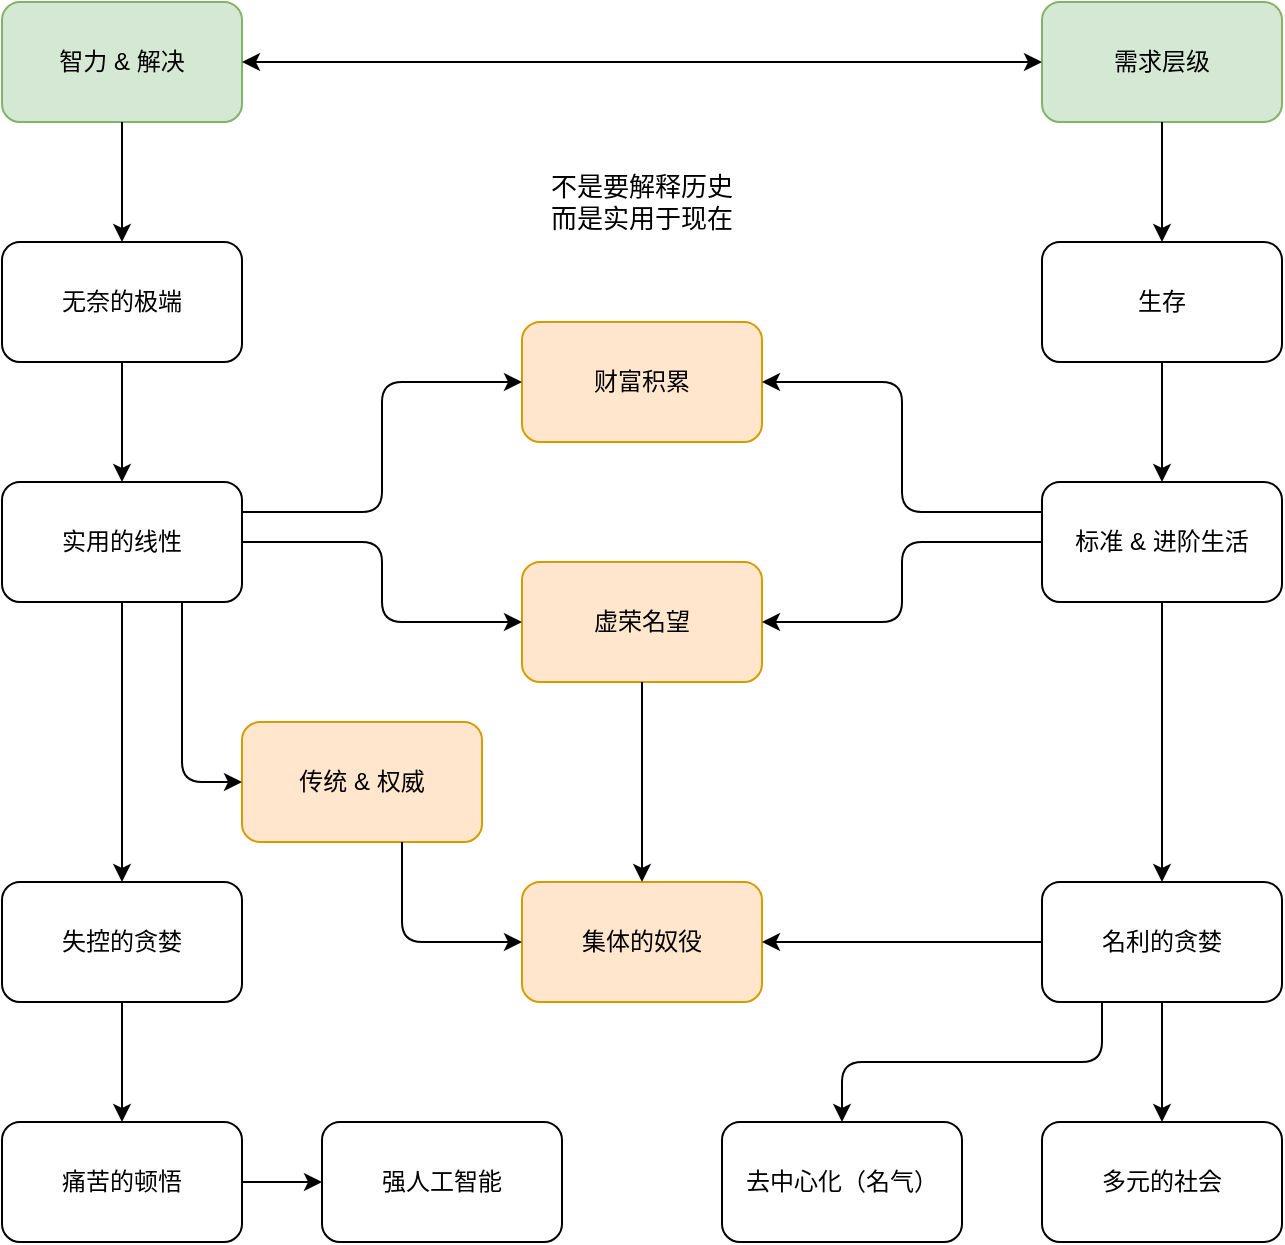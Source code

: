 <mxfile version="16.4.0" type="device" pages="2"><diagram id="KfmA1cVj8EBSl30Zj-fX" name="Page-1"><mxGraphModel dx="1106" dy="743" grid="1" gridSize="10" guides="1" tooltips="1" connect="1" arrows="1" fold="1" page="1" pageScale="1" pageWidth="1169" pageHeight="827" math="0" shadow="0"><root><mxCell id="0"/><mxCell id="1" parent="0"/><mxCell id="C5UUd8ntJ4_Z0EynEIcW-1" value="需求层级" style="rounded=1;whiteSpace=wrap;html=1;fillColor=#d5e8d4;strokeColor=#82b366;" parent="1" vertex="1"><mxGeometry x="800" y="120" width="120" height="60" as="geometry"/></mxCell><mxCell id="C5UUd8ntJ4_Z0EynEIcW-2" value="财富积累" style="rounded=1;whiteSpace=wrap;html=1;fillColor=#ffe6cc;strokeColor=#d79b00;" parent="1" vertex="1"><mxGeometry x="540" y="280" width="120" height="60" as="geometry"/></mxCell><mxCell id="C5UUd8ntJ4_Z0EynEIcW-3" value="虚荣名望" style="rounded=1;whiteSpace=wrap;html=1;fillColor=#ffe6cc;strokeColor=#d79b00;" parent="1" vertex="1"><mxGeometry x="540" y="400" width="120" height="60" as="geometry"/></mxCell><mxCell id="C5UUd8ntJ4_Z0EynEIcW-4" value="智力 &amp;amp; 解决" style="rounded=1;whiteSpace=wrap;html=1;fillColor=#d5e8d4;strokeColor=#82b366;" parent="1" vertex="1"><mxGeometry x="280" y="120" width="120" height="60" as="geometry"/></mxCell><mxCell id="C5UUd8ntJ4_Z0EynEIcW-5" value="集体的奴役" style="rounded=1;whiteSpace=wrap;html=1;fillColor=#ffe6cc;strokeColor=#d79b00;" parent="1" vertex="1"><mxGeometry x="540" y="560" width="120" height="60" as="geometry"/></mxCell><mxCell id="C5UUd8ntJ4_Z0EynEIcW-6" value="无奈的极端" style="rounded=1;whiteSpace=wrap;html=1;" parent="1" vertex="1"><mxGeometry x="280" y="240" width="120" height="60" as="geometry"/></mxCell><mxCell id="C5UUd8ntJ4_Z0EynEIcW-7" value="实用的线性" style="rounded=1;whiteSpace=wrap;html=1;" parent="1" vertex="1"><mxGeometry x="280" y="360" width="120" height="60" as="geometry"/></mxCell><mxCell id="C5UUd8ntJ4_Z0EynEIcW-8" value="失控的贪婪" style="rounded=1;whiteSpace=wrap;html=1;" parent="1" vertex="1"><mxGeometry x="280" y="560" width="120" height="60" as="geometry"/></mxCell><mxCell id="C5UUd8ntJ4_Z0EynEIcW-9" value="" style="endArrow=classic;html=1;rounded=0;exitX=0.5;exitY=1;exitDx=0;exitDy=0;entryX=0.5;entryY=0;entryDx=0;entryDy=0;" parent="1" source="C5UUd8ntJ4_Z0EynEIcW-4" target="C5UUd8ntJ4_Z0EynEIcW-6" edge="1"><mxGeometry width="50" height="50" relative="1" as="geometry"><mxPoint x="680" y="370" as="sourcePoint"/><mxPoint x="730" y="320" as="targetPoint"/></mxGeometry></mxCell><mxCell id="C5UUd8ntJ4_Z0EynEIcW-10" value="" style="endArrow=classic;html=1;rounded=0;exitX=0.5;exitY=1;exitDx=0;exitDy=0;entryX=0.5;entryY=0;entryDx=0;entryDy=0;" parent="1" source="C5UUd8ntJ4_Z0EynEIcW-6" target="C5UUd8ntJ4_Z0EynEIcW-7" edge="1"><mxGeometry width="50" height="50" relative="1" as="geometry"><mxPoint x="350" y="190" as="sourcePoint"/><mxPoint x="350" y="250" as="targetPoint"/></mxGeometry></mxCell><mxCell id="C5UUd8ntJ4_Z0EynEIcW-11" value="" style="endArrow=classic;html=1;rounded=0;exitX=0.5;exitY=1;exitDx=0;exitDy=0;entryX=0.5;entryY=0;entryDx=0;entryDy=0;" parent="1" source="C5UUd8ntJ4_Z0EynEIcW-7" target="C5UUd8ntJ4_Z0EynEIcW-8" edge="1"><mxGeometry width="50" height="50" relative="1" as="geometry"><mxPoint x="350" y="310" as="sourcePoint"/><mxPoint x="350" y="370" as="targetPoint"/></mxGeometry></mxCell><mxCell id="C5UUd8ntJ4_Z0EynEIcW-12" value="痛苦的顿悟" style="rounded=1;whiteSpace=wrap;html=1;" parent="1" vertex="1"><mxGeometry x="280" y="680" width="120" height="60" as="geometry"/></mxCell><mxCell id="C5UUd8ntJ4_Z0EynEIcW-13" value="" style="endArrow=classic;html=1;rounded=0;exitX=0.5;exitY=1;exitDx=0;exitDy=0;entryX=0.5;entryY=0;entryDx=0;entryDy=0;" parent="1" source="C5UUd8ntJ4_Z0EynEIcW-8" target="C5UUd8ntJ4_Z0EynEIcW-12" edge="1"><mxGeometry width="50" height="50" relative="1" as="geometry"><mxPoint x="350" y="430" as="sourcePoint"/><mxPoint x="350" y="490" as="targetPoint"/></mxGeometry></mxCell><mxCell id="C5UUd8ntJ4_Z0EynEIcW-15" value="传统 &amp;amp; 权威" style="rounded=1;whiteSpace=wrap;html=1;fillColor=#ffe6cc;strokeColor=#d79b00;" parent="1" vertex="1"><mxGeometry x="400" y="480" width="120" height="60" as="geometry"/></mxCell><mxCell id="C5UUd8ntJ4_Z0EynEIcW-17" value="生存" style="rounded=1;whiteSpace=wrap;html=1;" parent="1" vertex="1"><mxGeometry x="800" y="240" width="120" height="60" as="geometry"/></mxCell><mxCell id="C5UUd8ntJ4_Z0EynEIcW-18" value="标准 &amp;amp; 进阶生活" style="rounded=1;whiteSpace=wrap;html=1;" parent="1" vertex="1"><mxGeometry x="800" y="360" width="120" height="60" as="geometry"/></mxCell><mxCell id="C5UUd8ntJ4_Z0EynEIcW-19" value="名利的贪婪" style="rounded=1;whiteSpace=wrap;html=1;" parent="1" vertex="1"><mxGeometry x="800" y="560" width="120" height="60" as="geometry"/></mxCell><mxCell id="C5UUd8ntJ4_Z0EynEIcW-23" value="" style="endArrow=classic;html=1;rounded=1;exitX=0.5;exitY=1;exitDx=0;exitDy=0;entryX=0.5;entryY=0;entryDx=0;entryDy=0;" parent="1" source="C5UUd8ntJ4_Z0EynEIcW-1" target="C5UUd8ntJ4_Z0EynEIcW-17" edge="1"><mxGeometry width="50" height="50" relative="1" as="geometry"><mxPoint x="900" y="410" as="sourcePoint"/><mxPoint x="950" y="360" as="targetPoint"/></mxGeometry></mxCell><mxCell id="C5UUd8ntJ4_Z0EynEIcW-24" value="" style="endArrow=classic;html=1;rounded=1;exitX=0.5;exitY=1;exitDx=0;exitDy=0;entryX=0.5;entryY=0;entryDx=0;entryDy=0;" parent="1" source="C5UUd8ntJ4_Z0EynEIcW-17" target="C5UUd8ntJ4_Z0EynEIcW-18" edge="1"><mxGeometry width="50" height="50" relative="1" as="geometry"><mxPoint x="870" y="190" as="sourcePoint"/><mxPoint x="870" y="250" as="targetPoint"/></mxGeometry></mxCell><mxCell id="C5UUd8ntJ4_Z0EynEIcW-32" value="" style="endArrow=classic;html=1;rounded=1;exitX=0.5;exitY=1;exitDx=0;exitDy=0;entryX=0.5;entryY=0;entryDx=0;entryDy=0;" parent="1" source="C5UUd8ntJ4_Z0EynEIcW-18" target="C5UUd8ntJ4_Z0EynEIcW-19" edge="1"><mxGeometry width="50" height="50" relative="1" as="geometry"><mxPoint x="940" y="430" as="sourcePoint"/><mxPoint x="1000" y="380" as="targetPoint"/></mxGeometry></mxCell><mxCell id="C5UUd8ntJ4_Z0EynEIcW-33" value="" style="edgeStyle=elbowEdgeStyle;elbow=horizontal;endArrow=classic;html=1;rounded=1;entryX=1;entryY=0.5;entryDx=0;entryDy=0;exitX=0;exitY=0.25;exitDx=0;exitDy=0;" parent="1" source="C5UUd8ntJ4_Z0EynEIcW-18" target="C5UUd8ntJ4_Z0EynEIcW-2" edge="1"><mxGeometry width="50" height="50" relative="1" as="geometry"><mxPoint x="645" y="390" as="sourcePoint"/><mxPoint x="870" y="380" as="targetPoint"/></mxGeometry></mxCell><mxCell id="C5UUd8ntJ4_Z0EynEIcW-34" value="" style="edgeStyle=elbowEdgeStyle;elbow=horizontal;endArrow=classic;html=1;rounded=1;exitX=0;exitY=0.5;exitDx=0;exitDy=0;entryX=1;entryY=0.5;entryDx=0;entryDy=0;" parent="1" source="C5UUd8ntJ4_Z0EynEIcW-18" target="C5UUd8ntJ4_Z0EynEIcW-3" edge="1"><mxGeometry width="50" height="50" relative="1" as="geometry"><mxPoint x="810" y="385" as="sourcePoint"/><mxPoint x="620" y="470" as="targetPoint"/></mxGeometry></mxCell><mxCell id="C5UUd8ntJ4_Z0EynEIcW-35" value="" style="edgeStyle=elbowEdgeStyle;elbow=horizontal;endArrow=classic;html=1;rounded=1;entryX=0;entryY=0.5;entryDx=0;entryDy=0;exitX=1;exitY=0.25;exitDx=0;exitDy=0;" parent="1" source="C5UUd8ntJ4_Z0EynEIcW-7" target="C5UUd8ntJ4_Z0EynEIcW-2" edge="1"><mxGeometry width="50" height="50" relative="1" as="geometry"><mxPoint x="690" y="385" as="sourcePoint"/><mxPoint x="610" y="360" as="targetPoint"/></mxGeometry></mxCell><mxCell id="C5UUd8ntJ4_Z0EynEIcW-36" value="" style="edgeStyle=elbowEdgeStyle;elbow=horizontal;endArrow=classic;html=1;rounded=1;entryX=0;entryY=0.5;entryDx=0;entryDy=0;exitX=1;exitY=0.5;exitDx=0;exitDy=0;" parent="1" source="C5UUd8ntJ4_Z0EynEIcW-7" target="C5UUd8ntJ4_Z0EynEIcW-3" edge="1"><mxGeometry width="50" height="50" relative="1" as="geometry"><mxPoint x="410" y="385" as="sourcePoint"/><mxPoint x="490" y="360" as="targetPoint"/></mxGeometry></mxCell><mxCell id="C5UUd8ntJ4_Z0EynEIcW-37" value="" style="endArrow=classic;html=1;rounded=1;exitX=0;exitY=0.5;exitDx=0;exitDy=0;entryX=1;entryY=0.5;entryDx=0;entryDy=0;" parent="1" source="C5UUd8ntJ4_Z0EynEIcW-19" target="C5UUd8ntJ4_Z0EynEIcW-5" edge="1"><mxGeometry width="50" height="50" relative="1" as="geometry"><mxPoint x="580" y="430" as="sourcePoint"/><mxPoint x="630" y="380" as="targetPoint"/></mxGeometry></mxCell><mxCell id="C5UUd8ntJ4_Z0EynEIcW-40" value="不是要解释历史&lt;br style=&quot;font-size: 13px&quot;&gt;而是实用于现在" style="text;html=1;strokeColor=none;fillColor=none;align=center;verticalAlign=middle;whiteSpace=wrap;rounded=0;fontSize=13;spacing=2;" parent="1" vertex="1"><mxGeometry x="535" y="190" width="130" height="60" as="geometry"/></mxCell><mxCell id="C5UUd8ntJ4_Z0EynEIcW-42" value="" style="edgeStyle=segmentEdgeStyle;endArrow=none;html=1;rounded=1;fontSize=13;entryX=0.75;entryY=1;entryDx=0;entryDy=0;exitX=0;exitY=0.5;exitDx=0;exitDy=0;startArrow=classic;startFill=1;endFill=0;" parent="1" source="C5UUd8ntJ4_Z0EynEIcW-15" target="C5UUd8ntJ4_Z0EynEIcW-7" edge="1"><mxGeometry width="50" height="50" relative="1" as="geometry"><mxPoint x="580" y="450" as="sourcePoint"/><mxPoint x="630" y="400" as="targetPoint"/></mxGeometry></mxCell><mxCell id="C5UUd8ntJ4_Z0EynEIcW-44" value="" style="edgeStyle=segmentEdgeStyle;endArrow=none;html=1;rounded=1;fontSize=13;entryX=0.5;entryY=1;entryDx=0;entryDy=0;exitX=0;exitY=0.5;exitDx=0;exitDy=0;startArrow=classic;startFill=1;endFill=0;" parent="1" source="C5UUd8ntJ4_Z0EynEIcW-5" edge="1"><mxGeometry width="50" height="50" relative="1" as="geometry"><mxPoint x="430" y="520" as="sourcePoint"/><mxPoint x="480" y="540" as="targetPoint"/></mxGeometry></mxCell><mxCell id="C5UUd8ntJ4_Z0EynEIcW-45" value="" style="endArrow=classic;html=1;rounded=1;fontSize=13;entryX=0.5;entryY=0;entryDx=0;entryDy=0;exitX=0.5;exitY=1;exitDx=0;exitDy=0;" parent="1" source="C5UUd8ntJ4_Z0EynEIcW-3" target="C5UUd8ntJ4_Z0EynEIcW-5" edge="1"><mxGeometry width="50" height="50" relative="1" as="geometry"><mxPoint x="630" y="490" as="sourcePoint"/><mxPoint x="650" y="410" as="targetPoint"/></mxGeometry></mxCell><mxCell id="C5UUd8ntJ4_Z0EynEIcW-46" value="多元的社会" style="rounded=1;whiteSpace=wrap;html=1;" parent="1" vertex="1"><mxGeometry x="800" y="680" width="120" height="60" as="geometry"/></mxCell><mxCell id="C5UUd8ntJ4_Z0EynEIcW-47" value="" style="endArrow=classic;html=1;rounded=0;exitX=0.5;exitY=1;exitDx=0;exitDy=0;entryX=0.5;entryY=0;entryDx=0;entryDy=0;" parent="1" source="C5UUd8ntJ4_Z0EynEIcW-19" target="C5UUd8ntJ4_Z0EynEIcW-46" edge="1"><mxGeometry width="50" height="50" relative="1" as="geometry"><mxPoint x="360" y="630" as="sourcePoint"/><mxPoint x="360" y="690" as="targetPoint"/></mxGeometry></mxCell><mxCell id="C5UUd8ntJ4_Z0EynEIcW-48" value="去中心化（名气）" style="rounded=1;whiteSpace=wrap;html=1;" parent="1" vertex="1"><mxGeometry x="640" y="680" width="120" height="60" as="geometry"/></mxCell><mxCell id="C5UUd8ntJ4_Z0EynEIcW-49" value="强人工智能" style="rounded=1;whiteSpace=wrap;html=1;" parent="1" vertex="1"><mxGeometry x="440" y="680" width="120" height="60" as="geometry"/></mxCell><mxCell id="C5UUd8ntJ4_Z0EynEIcW-50" value="" style="edgeStyle=elbowEdgeStyle;elbow=vertical;endArrow=classic;html=1;rounded=1;fontSize=13;exitX=0.25;exitY=1;exitDx=0;exitDy=0;entryX=0.5;entryY=0;entryDx=0;entryDy=0;" parent="1" source="C5UUd8ntJ4_Z0EynEIcW-19" target="C5UUd8ntJ4_Z0EynEIcW-48" edge="1"><mxGeometry width="50" height="50" relative="1" as="geometry"><mxPoint x="550" y="480" as="sourcePoint"/><mxPoint x="600" y="430" as="targetPoint"/></mxGeometry></mxCell><mxCell id="C5UUd8ntJ4_Z0EynEIcW-52" value="" style="endArrow=classic;html=1;rounded=1;fontSize=13;exitX=1;exitY=0.5;exitDx=0;exitDy=0;entryX=0;entryY=0.5;entryDx=0;entryDy=0;" parent="1" source="C5UUd8ntJ4_Z0EynEIcW-12" target="C5UUd8ntJ4_Z0EynEIcW-49" edge="1"><mxGeometry width="50" height="50" relative="1" as="geometry"><mxPoint x="550" y="480" as="sourcePoint"/><mxPoint x="600" y="430" as="targetPoint"/></mxGeometry></mxCell><mxCell id="C5UUd8ntJ4_Z0EynEIcW-53" value="" style="endArrow=classic;startArrow=classic;html=1;rounded=1;fontSize=13;entryX=0;entryY=0.5;entryDx=0;entryDy=0;exitX=1;exitY=0.5;exitDx=0;exitDy=0;" parent="1" source="C5UUd8ntJ4_Z0EynEIcW-4" target="C5UUd8ntJ4_Z0EynEIcW-1" edge="1"><mxGeometry width="50" height="50" relative="1" as="geometry"><mxPoint x="550" y="460" as="sourcePoint"/><mxPoint x="600" y="410" as="targetPoint"/></mxGeometry></mxCell></root></mxGraphModel></diagram><diagram id="oIGjZ1Rc05n1BR3Ef3Lt" name="Page-2"><mxGraphModel dx="1426" dy="750" grid="1" gridSize="10" guides="1" tooltips="1" connect="1" arrows="1" fold="1" page="1" pageScale="1" pageWidth="1169" pageHeight="827" math="0" shadow="0"><root><mxCell id="QAe4PvWYAgk8onAd98eO-0"/><mxCell id="QAe4PvWYAgk8onAd98eO-1" parent="QAe4PvWYAgk8onAd98eO-0"/><mxCell id="kTYMYgIcfkIEItByB9Fv-0" value="财富积累" style="rounded=1;whiteSpace=wrap;html=1;fillColor=#ffe6cc;strokeColor=#d79b00;" parent="QAe4PvWYAgk8onAd98eO-1" vertex="1"><mxGeometry x="405" y="314" width="120" height="60" as="geometry"/></mxCell><mxCell id="kTYMYgIcfkIEItByB9Fv-1" value="虚荣名望" style="rounded=1;whiteSpace=wrap;html=1;fillColor=#ffe6cc;strokeColor=#d79b00;" parent="QAe4PvWYAgk8onAd98eO-1" vertex="1"><mxGeometry x="405" y="474" width="120" height="60" as="geometry"/></mxCell><mxCell id="kTYMYgIcfkIEItByB9Fv-2" value="集体的奴役" style="rounded=1;whiteSpace=wrap;html=1;fillColor=#ffe6cc;strokeColor=#d79b00;" parent="QAe4PvWYAgk8onAd98eO-1" vertex="1"><mxGeometry x="645" y="314" width="120" height="60" as="geometry"/></mxCell><mxCell id="kTYMYgIcfkIEItByB9Fv-3" value="传统 &amp;amp; 权威" style="rounded=1;whiteSpace=wrap;html=1;fillColor=#ffe6cc;strokeColor=#d79b00;" parent="QAe4PvWYAgk8onAd98eO-1" vertex="1"><mxGeometry x="645" y="474" width="120" height="60" as="geometry"/></mxCell><mxCell id="kTYMYgIcfkIEItByB9Fv-4" value="高阶需求" style="endArrow=classic;html=1;rounded=1;fontSize=13;exitX=0.5;exitY=1;exitDx=0;exitDy=0;entryX=0.5;entryY=0;entryDx=0;entryDy=0;" parent="QAe4PvWYAgk8onAd98eO-1" source="kTYMYgIcfkIEItByB9Fv-0" target="kTYMYgIcfkIEItByB9Fv-1" edge="1"><mxGeometry width="50" height="50" relative="1" as="geometry"><mxPoint x="565" y="474" as="sourcePoint"/><mxPoint x="615" y="424" as="targetPoint"/></mxGeometry></mxCell><mxCell id="kTYMYgIcfkIEItByB9Fv-5" value="依赖于" style="endArrow=classic;html=1;rounded=1;fontSize=13;exitX=1;exitY=0.5;exitDx=0;exitDy=0;entryX=0;entryY=0.5;entryDx=0;entryDy=0;" parent="QAe4PvWYAgk8onAd98eO-1" source="kTYMYgIcfkIEItByB9Fv-0" target="kTYMYgIcfkIEItByB9Fv-2" edge="1"><mxGeometry width="50" height="50" relative="1" as="geometry"><mxPoint x="565" y="394" as="sourcePoint"/><mxPoint x="615" y="424" as="targetPoint"/></mxGeometry></mxCell><mxCell id="kTYMYgIcfkIEItByB9Fv-6" value="依赖于" style="endArrow=classic;html=1;rounded=1;fontSize=13;exitX=0.5;exitY=1;exitDx=0;exitDy=0;entryX=0.5;entryY=0;entryDx=0;entryDy=0;" parent="QAe4PvWYAgk8onAd98eO-1" source="kTYMYgIcfkIEItByB9Fv-2" target="kTYMYgIcfkIEItByB9Fv-3" edge="1"><mxGeometry width="50" height="50" relative="1" as="geometry"><mxPoint x="535" y="354" as="sourcePoint"/><mxPoint x="655" y="354" as="targetPoint"/></mxGeometry></mxCell><mxCell id="kTYMYgIcfkIEItByB9Fv-7" value="加剧了" style="endArrow=classic;html=1;rounded=1;fontSize=13;exitX=1;exitY=0.5;exitDx=0;exitDy=0;entryX=0;entryY=0.5;entryDx=0;entryDy=0;" parent="QAe4PvWYAgk8onAd98eO-1" source="kTYMYgIcfkIEItByB9Fv-1" target="kTYMYgIcfkIEItByB9Fv-3" edge="1"><mxGeometry width="50" height="50" relative="1" as="geometry"><mxPoint x="715" y="384" as="sourcePoint"/><mxPoint x="575" y="574" as="targetPoint"/></mxGeometry></mxCell><mxCell id="kTYMYgIcfkIEItByB9Fv-10" value="社达主义" style="rounded=1;whiteSpace=wrap;html=1;fontSize=13;" parent="QAe4PvWYAgk8onAd98eO-1" vertex="1"><mxGeometry x="165" y="474" width="120" height="60" as="geometry"/></mxCell><mxCell id="kTYMYgIcfkIEItByB9Fv-11" value="产生了" style="endArrow=classic;html=1;rounded=1;fontSize=13;entryX=1;entryY=0.5;entryDx=0;entryDy=0;exitX=0;exitY=0.5;exitDx=0;exitDy=0;" parent="QAe4PvWYAgk8onAd98eO-1" source="kTYMYgIcfkIEItByB9Fv-1" target="kTYMYgIcfkIEItByB9Fv-10" edge="1"><mxGeometry width="50" height="50" relative="1" as="geometry"><mxPoint x="565" y="504" as="sourcePoint"/><mxPoint x="615" y="454" as="targetPoint"/></mxGeometry></mxCell><mxCell id="kTYMYgIcfkIEItByB9Fv-12" value="狭隘浅薄之害" style="ellipse;whiteSpace=wrap;html=1;aspect=fixed;fontSize=13;fillColor=#d5e8d4;strokeColor=#82b366;" parent="QAe4PvWYAgk8onAd98eO-1" vertex="1"><mxGeometry x="225" y="134" width="140" height="140" as="geometry"/></mxCell><mxCell id="kTYMYgIcfkIEItByB9Fv-14" value="标签化思考" style="rounded=1;whiteSpace=wrap;html=1;fontSize=13;" parent="QAe4PvWYAgk8onAd98eO-1" vertex="1"><mxGeometry x="885" y="474" width="120" height="60" as="geometry"/></mxCell><mxCell id="kTYMYgIcfkIEItByB9Fv-15" value="产生了" style="endArrow=classic;html=1;rounded=1;fontSize=13;exitX=0;exitY=0.5;exitDx=0;exitDy=0;entryX=1;entryY=0.5;entryDx=0;entryDy=0;" parent="QAe4PvWYAgk8onAd98eO-1" source="kTYMYgIcfkIEItByB9Fv-14" target="kTYMYgIcfkIEItByB9Fv-3" edge="1"><mxGeometry width="50" height="50" relative="1" as="geometry"><mxPoint x="415" y="514" as="sourcePoint"/><mxPoint x="825" y="584" as="targetPoint"/></mxGeometry></mxCell><mxCell id="kTYMYgIcfkIEItByB9Fv-16" value="加剧了" style="endArrow=classic;html=1;rounded=1;fontSize=13;exitX=1;exitY=0;exitDx=0;exitDy=0;entryX=0;entryY=1;entryDx=0;entryDy=0;" parent="QAe4PvWYAgk8onAd98eO-1" source="kTYMYgIcfkIEItByB9Fv-1" target="kTYMYgIcfkIEItByB9Fv-2" edge="1"><mxGeometry width="50" height="50" relative="1" as="geometry"><mxPoint x="565" y="474" as="sourcePoint"/><mxPoint x="615" y="424" as="targetPoint"/></mxGeometry></mxCell><mxCell id="kTYMYgIcfkIEItByB9Fv-17" value="以自我为中心" style="rounded=1;whiteSpace=wrap;html=1;fontSize=13;" parent="QAe4PvWYAgk8onAd98eO-1" vertex="1"><mxGeometry x="405" y="634" width="120" height="60" as="geometry"/></mxCell><mxCell id="kTYMYgIcfkIEItByB9Fv-18" value="加剧了" style="endArrow=classic;html=1;rounded=1;fontSize=13;exitX=0.5;exitY=0;exitDx=0;exitDy=0;entryX=0.5;entryY=1;entryDx=0;entryDy=0;" parent="QAe4PvWYAgk8onAd98eO-1" source="kTYMYgIcfkIEItByB9Fv-17" target="kTYMYgIcfkIEItByB9Fv-1" edge="1"><mxGeometry width="50" height="50" relative="1" as="geometry"><mxPoint x="635" y="434" as="sourcePoint"/><mxPoint x="465" y="544" as="targetPoint"/></mxGeometry></mxCell><mxCell id="kTYMYgIcfkIEItByB9Fv-19" value="宗教和意识形态" style="rounded=1;whiteSpace=wrap;html=1;fontSize=13;" parent="QAe4PvWYAgk8onAd98eO-1" vertex="1"><mxGeometry x="645" y="154" width="120" height="60" as="geometry"/></mxCell><mxCell id="kTYMYgIcfkIEItByB9Fv-20" value="产生了" style="endArrow=classic;html=1;rounded=1;fontSize=13;entryX=0.5;entryY=1;entryDx=0;entryDy=0;exitX=0.5;exitY=0;exitDx=0;exitDy=0;" parent="QAe4PvWYAgk8onAd98eO-1" source="kTYMYgIcfkIEItByB9Fv-2" target="kTYMYgIcfkIEItByB9Fv-19" edge="1"><mxGeometry width="50" height="50" relative="1" as="geometry"><mxPoint x="635" y="434" as="sourcePoint"/><mxPoint x="685" y="384" as="targetPoint"/></mxGeometry></mxCell><mxCell id="kTYMYgIcfkIEItByB9Fv-21" value="FOMO &amp;amp; 盲从" style="rounded=1;whiteSpace=wrap;html=1;fontSize=13;" parent="QAe4PvWYAgk8onAd98eO-1" vertex="1"><mxGeometry x="885" y="314" width="120" height="60" as="geometry"/></mxCell><mxCell id="kTYMYgIcfkIEItByB9Fv-22" value="促进了" style="endArrow=classic;html=1;rounded=1;fontSize=13;exitX=0;exitY=0.5;exitDx=0;exitDy=0;entryX=1;entryY=0.5;entryDx=0;entryDy=0;" parent="QAe4PvWYAgk8onAd98eO-1" source="kTYMYgIcfkIEItByB9Fv-21" target="kTYMYgIcfkIEItByB9Fv-2" edge="1"><mxGeometry width="50" height="50" relative="1" as="geometry"><mxPoint x="895" y="514" as="sourcePoint"/><mxPoint x="855" y="394" as="targetPoint"/></mxGeometry></mxCell><mxCell id="kTYMYgIcfkIEItByB9Fv-23" value="职业和社会阶梯" style="rounded=1;whiteSpace=wrap;html=1;fontSize=13;" parent="QAe4PvWYAgk8onAd98eO-1" vertex="1"><mxGeometry x="165" y="314" width="120" height="60" as="geometry"/></mxCell><mxCell id="kTYMYgIcfkIEItByB9Fv-24" value="产生了" style="endArrow=classic;html=1;rounded=1;fontSize=13;entryX=1;entryY=0.5;entryDx=0;entryDy=0;exitX=0;exitY=0.5;exitDx=0;exitDy=0;" parent="QAe4PvWYAgk8onAd98eO-1" source="kTYMYgIcfkIEItByB9Fv-0" target="kTYMYgIcfkIEItByB9Fv-23" edge="1"><mxGeometry width="50" height="50" relative="1" as="geometry"><mxPoint x="645" y="404" as="sourcePoint"/><mxPoint x="695" y="354" as="targetPoint"/></mxGeometry></mxCell><mxCell id="kTYMYgIcfkIEItByB9Fv-25" value="催生了" style="endArrow=classic;html=1;rounded=1;fontSize=13;entryX=0.5;entryY=0;entryDx=0;entryDy=0;exitX=0.5;exitY=1;exitDx=0;exitDy=0;" parent="QAe4PvWYAgk8onAd98eO-1" source="kTYMYgIcfkIEItByB9Fv-23" target="kTYMYgIcfkIEItByB9Fv-10" edge="1"><mxGeometry width="50" height="50" relative="1" as="geometry"><mxPoint x="415" y="354" as="sourcePoint"/><mxPoint x="295" y="354" as="targetPoint"/></mxGeometry></mxCell></root></mxGraphModel></diagram></mxfile>